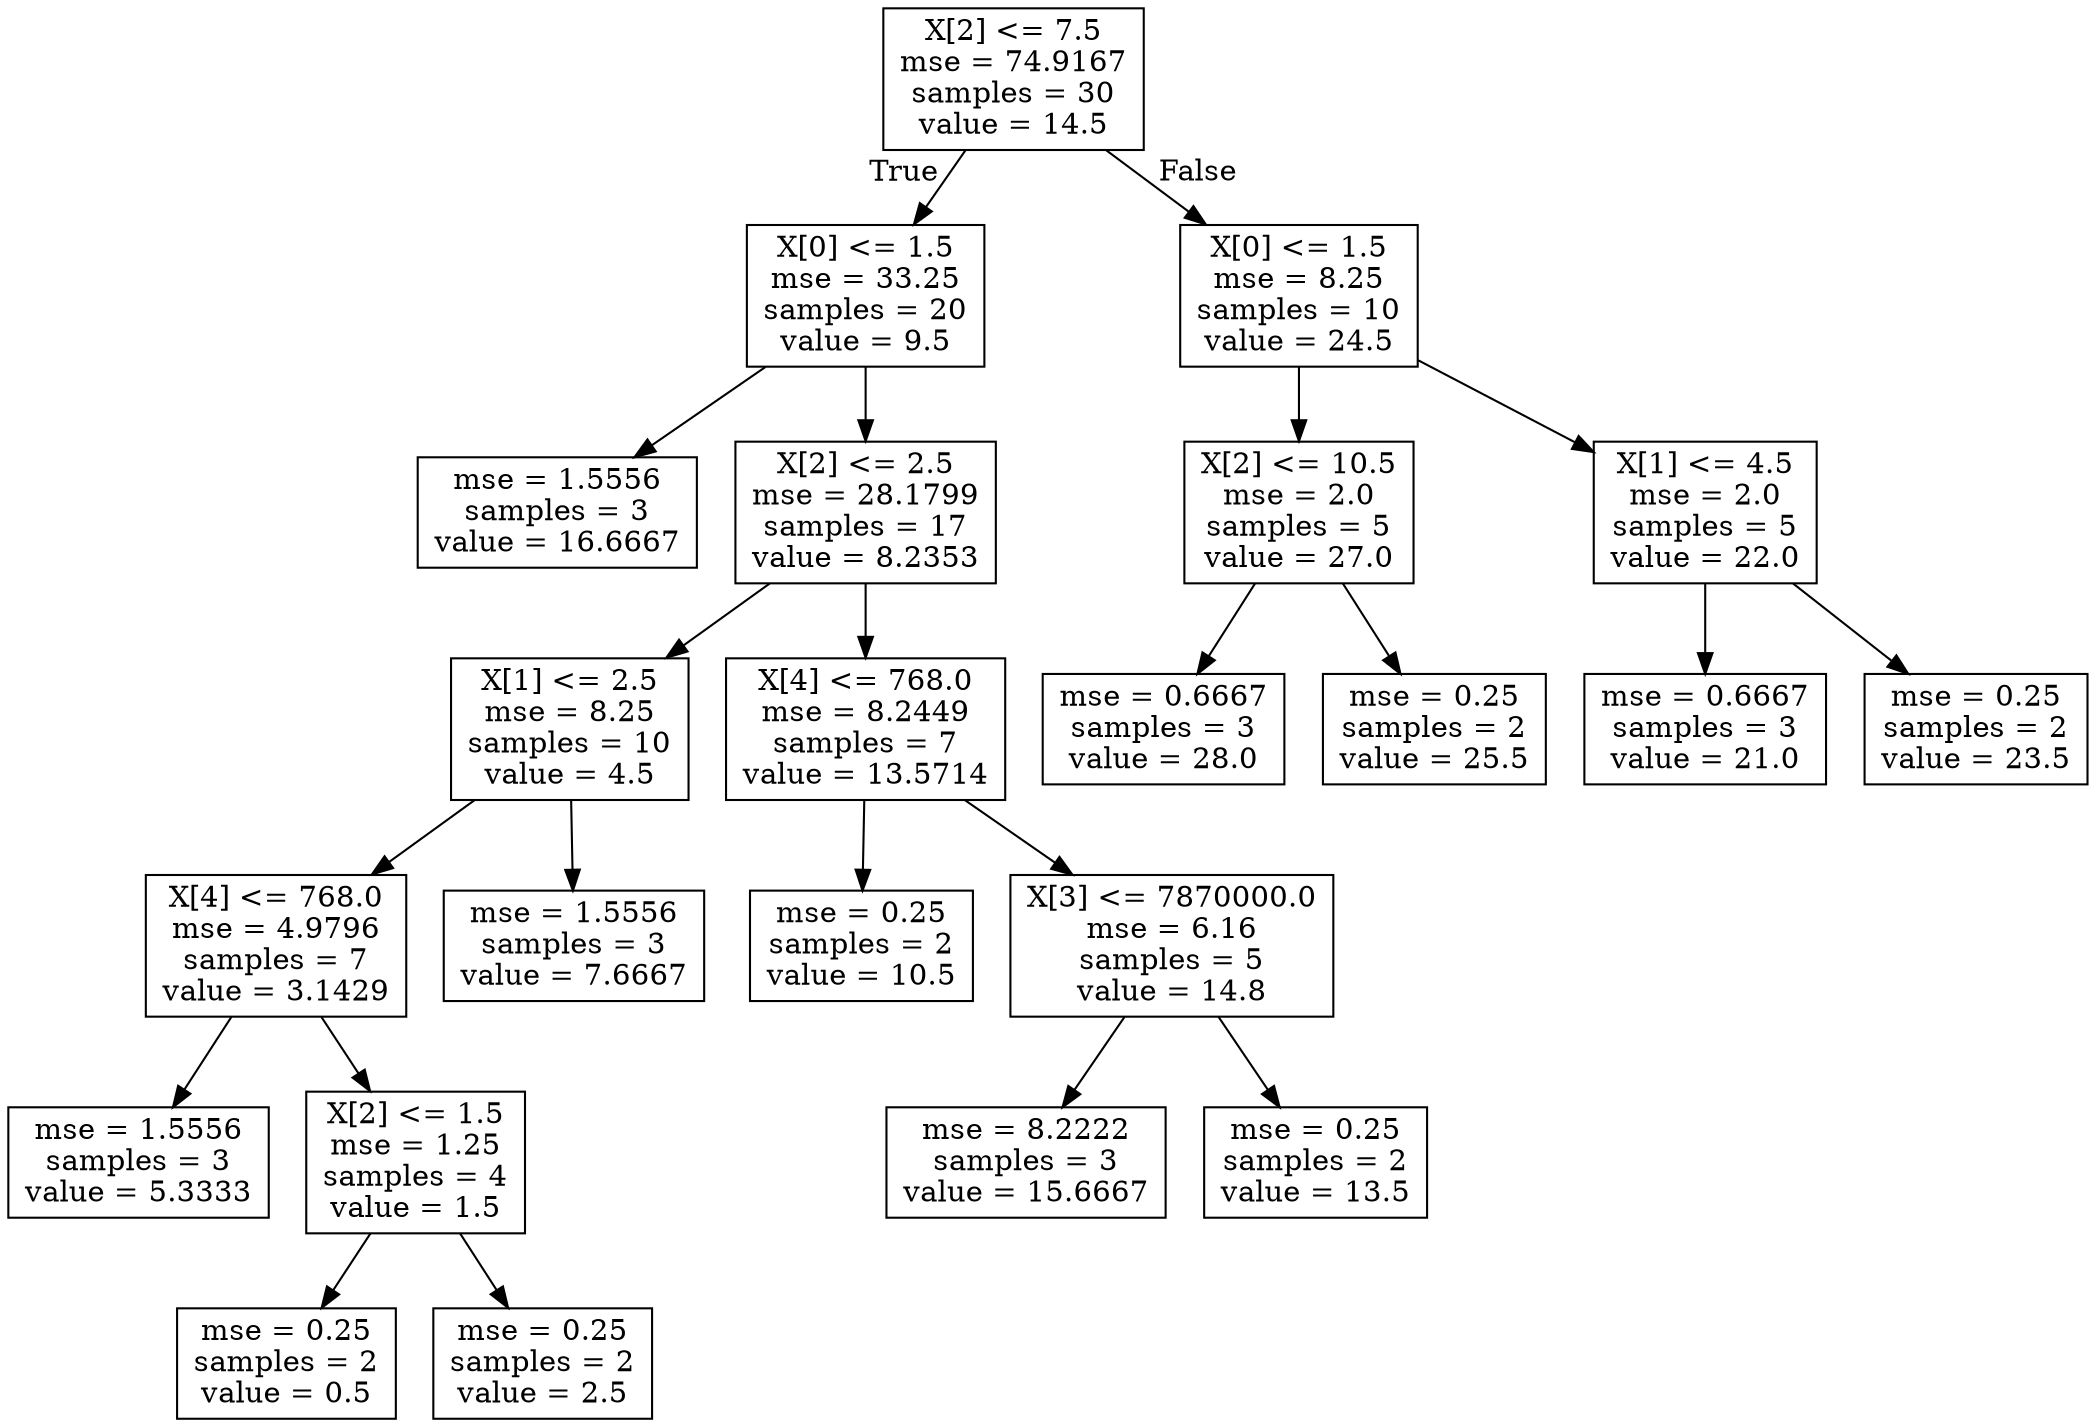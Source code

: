 digraph Tree {
node [shape=box] ;
0 [label="X[2] <= 7.5\nmse = 74.9167\nsamples = 30\nvalue = 14.5"] ;
1 [label="X[0] <= 1.5\nmse = 33.25\nsamples = 20\nvalue = 9.5"] ;
0 -> 1 [labeldistance=2.5, labelangle=45, headlabel="True"] ;
2 [label="mse = 1.5556\nsamples = 3\nvalue = 16.6667"] ;
1 -> 2 ;
3 [label="X[2] <= 2.5\nmse = 28.1799\nsamples = 17\nvalue = 8.2353"] ;
1 -> 3 ;
4 [label="X[1] <= 2.5\nmse = 8.25\nsamples = 10\nvalue = 4.5"] ;
3 -> 4 ;
5 [label="X[4] <= 768.0\nmse = 4.9796\nsamples = 7\nvalue = 3.1429"] ;
4 -> 5 ;
6 [label="mse = 1.5556\nsamples = 3\nvalue = 5.3333"] ;
5 -> 6 ;
7 [label="X[2] <= 1.5\nmse = 1.25\nsamples = 4\nvalue = 1.5"] ;
5 -> 7 ;
8 [label="mse = 0.25\nsamples = 2\nvalue = 0.5"] ;
7 -> 8 ;
9 [label="mse = 0.25\nsamples = 2\nvalue = 2.5"] ;
7 -> 9 ;
10 [label="mse = 1.5556\nsamples = 3\nvalue = 7.6667"] ;
4 -> 10 ;
11 [label="X[4] <= 768.0\nmse = 8.2449\nsamples = 7\nvalue = 13.5714"] ;
3 -> 11 ;
12 [label="mse = 0.25\nsamples = 2\nvalue = 10.5"] ;
11 -> 12 ;
13 [label="X[3] <= 7870000.0\nmse = 6.16\nsamples = 5\nvalue = 14.8"] ;
11 -> 13 ;
14 [label="mse = 8.2222\nsamples = 3\nvalue = 15.6667"] ;
13 -> 14 ;
15 [label="mse = 0.25\nsamples = 2\nvalue = 13.5"] ;
13 -> 15 ;
16 [label="X[0] <= 1.5\nmse = 8.25\nsamples = 10\nvalue = 24.5"] ;
0 -> 16 [labeldistance=2.5, labelangle=-45, headlabel="False"] ;
17 [label="X[2] <= 10.5\nmse = 2.0\nsamples = 5\nvalue = 27.0"] ;
16 -> 17 ;
18 [label="mse = 0.6667\nsamples = 3\nvalue = 28.0"] ;
17 -> 18 ;
19 [label="mse = 0.25\nsamples = 2\nvalue = 25.5"] ;
17 -> 19 ;
20 [label="X[1] <= 4.5\nmse = 2.0\nsamples = 5\nvalue = 22.0"] ;
16 -> 20 ;
21 [label="mse = 0.6667\nsamples = 3\nvalue = 21.0"] ;
20 -> 21 ;
22 [label="mse = 0.25\nsamples = 2\nvalue = 23.5"] ;
20 -> 22 ;
}